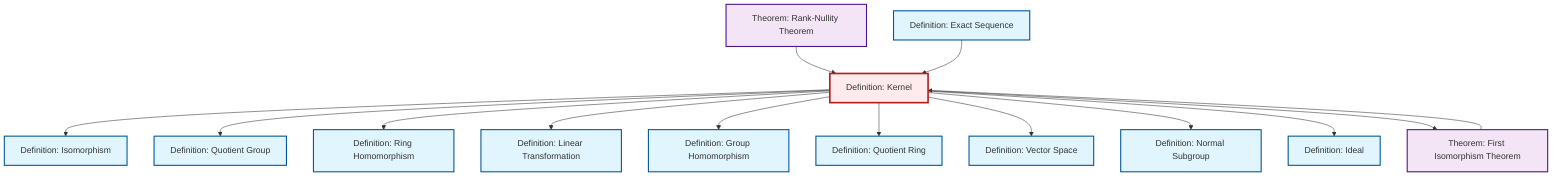 graph TD
    classDef definition fill:#e1f5fe,stroke:#01579b,stroke-width:2px
    classDef theorem fill:#f3e5f5,stroke:#4a148c,stroke-width:2px
    classDef axiom fill:#fff3e0,stroke:#e65100,stroke-width:2px
    classDef example fill:#e8f5e9,stroke:#1b5e20,stroke-width:2px
    classDef current fill:#ffebee,stroke:#b71c1c,stroke-width:3px
    def-ideal["Definition: Ideal"]:::definition
    def-linear-transformation["Definition: Linear Transformation"]:::definition
    thm-rank-nullity["Theorem: Rank-Nullity Theorem"]:::theorem
    def-quotient-group["Definition: Quotient Group"]:::definition
    def-kernel["Definition: Kernel"]:::definition
    def-normal-subgroup["Definition: Normal Subgroup"]:::definition
    def-ring-homomorphism["Definition: Ring Homomorphism"]:::definition
    def-quotient-ring["Definition: Quotient Ring"]:::definition
    thm-first-isomorphism["Theorem: First Isomorphism Theorem"]:::theorem
    def-homomorphism["Definition: Group Homomorphism"]:::definition
    def-exact-sequence["Definition: Exact Sequence"]:::definition
    def-vector-space["Definition: Vector Space"]:::definition
    def-isomorphism["Definition: Isomorphism"]:::definition
    def-kernel --> def-isomorphism
    def-kernel --> def-quotient-group
    def-kernel --> def-ring-homomorphism
    thm-rank-nullity --> def-kernel
    def-exact-sequence --> def-kernel
    def-kernel --> def-linear-transformation
    def-kernel --> def-homomorphism
    def-kernel --> def-quotient-ring
    thm-first-isomorphism --> def-kernel
    def-kernel --> def-vector-space
    def-kernel --> def-normal-subgroup
    def-kernel --> def-ideal
    def-kernel --> thm-first-isomorphism
    class def-kernel current